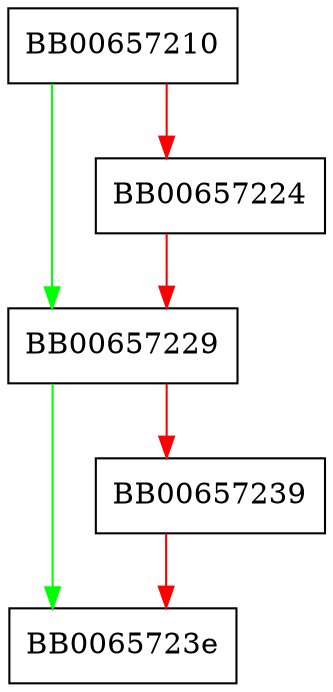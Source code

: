 digraph close_console {
  node [shape="box"];
  graph [splines=ortho];
  BB00657210 -> BB00657229 [color="green"];
  BB00657210 -> BB00657224 [color="red"];
  BB00657224 -> BB00657229 [color="red"];
  BB00657229 -> BB0065723e [color="green"];
  BB00657229 -> BB00657239 [color="red"];
  BB00657239 -> BB0065723e [color="red"];
}